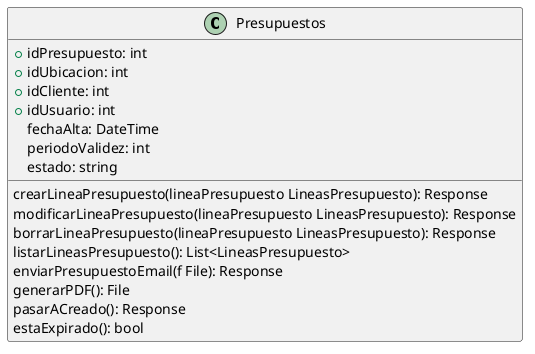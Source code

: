 @startuml Presupuestos
class Presupuestos{
    +idPresupuesto: int
    +idUbicacion: int
    +idCliente: int
    +idUsuario: int
    fechaAlta: DateTime
    periodoValidez: int
    estado: string

    crearLineaPresupuesto(lineaPresupuesto LineasPresupuesto): Response
    modificarLineaPresupuesto(lineaPresupuesto LineasPresupuesto): Response
    borrarLineaPresupuesto(lineaPresupuesto LineasPresupuesto): Response
    listarLineasPresupuesto(): List<LineasPresupuesto>
    enviarPresupuestoEmail(f File): Response
    generarPDF(): File
    pasarACreado(): Response
    estaExpirado(): bool
}
@endumls